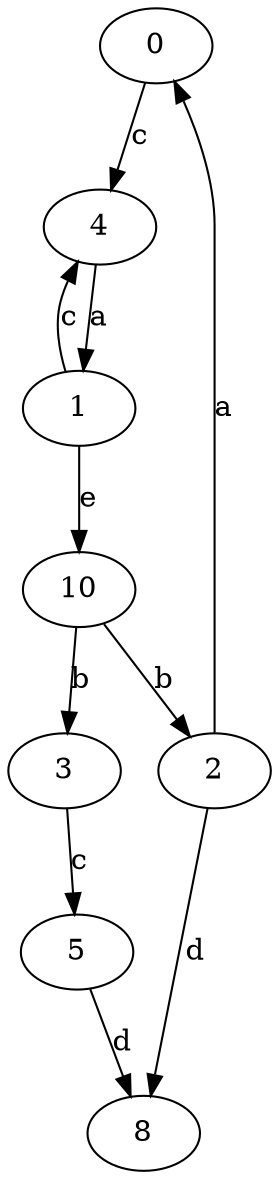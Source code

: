 strict digraph  {
0;
1;
2;
3;
4;
5;
8;
10;
0 -> 4  [label=c];
1 -> 4  [label=c];
1 -> 10  [label=e];
2 -> 0  [label=a];
2 -> 8  [label=d];
3 -> 5  [label=c];
4 -> 1  [label=a];
5 -> 8  [label=d];
10 -> 2  [label=b];
10 -> 3  [label=b];
}
